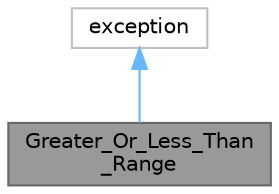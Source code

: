 digraph "Greater_Or_Less_Than_Range"
{
 // LATEX_PDF_SIZE
  bgcolor="transparent";
  edge [fontname=Helvetica,fontsize=10,labelfontname=Helvetica,labelfontsize=10];
  node [fontname=Helvetica,fontsize=10,shape=box,height=0.2,width=0.4];
  Node1 [id="Node000001",label="Greater_Or_Less_Than\l_Range",height=0.2,width=0.4,color="gray40", fillcolor="grey60", style="filled", fontcolor="black",tooltip="Class to define the exception of Greater or less than range."];
  Node2 -> Node1 [id="edge1_Node000001_Node000002",dir="back",color="steelblue1",style="solid",tooltip=" "];
  Node2 [id="Node000002",label="exception",height=0.2,width=0.4,color="grey75", fillcolor="white", style="filled",tooltip=" "];
}
